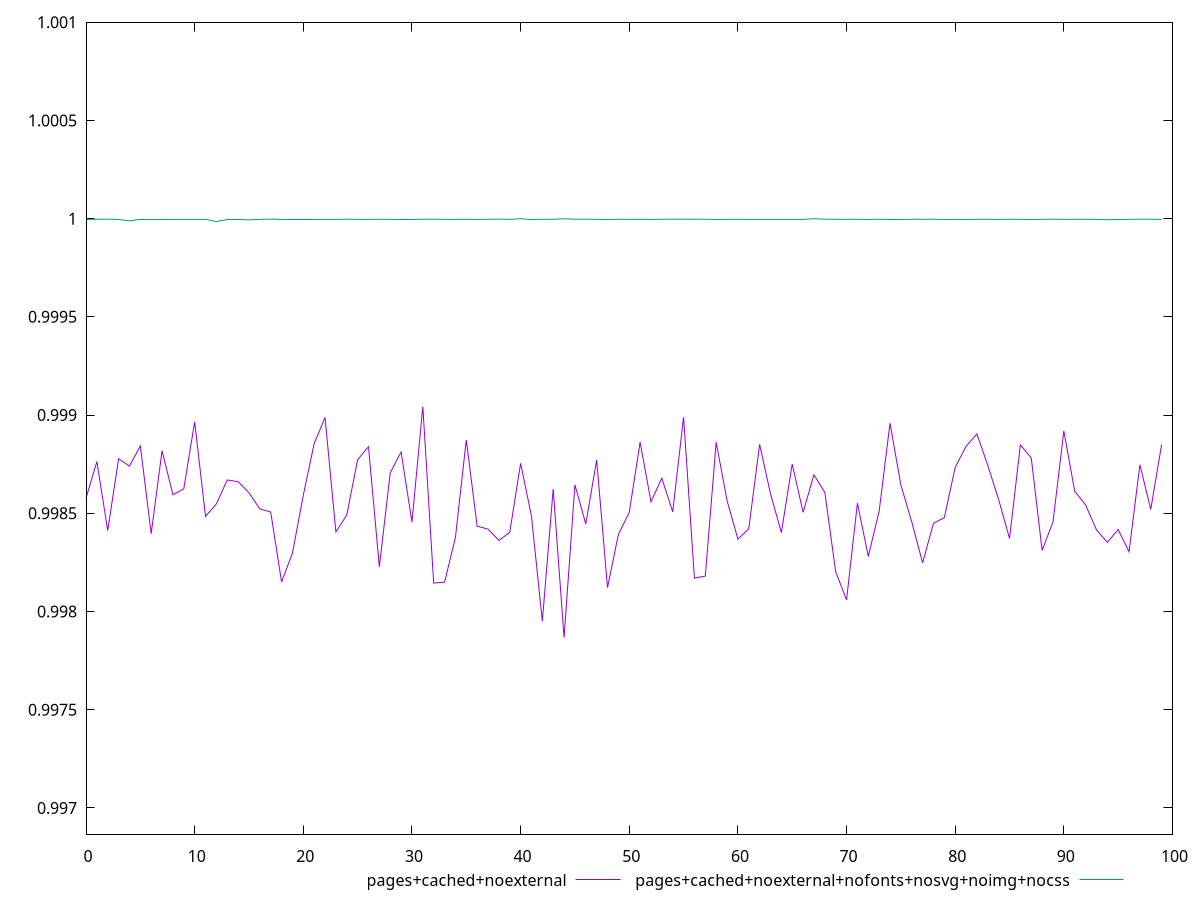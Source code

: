 $_pagesCachedNoexternal <<EOF
0.9985770031535031
0.9987631472191403
0.9984122784436921
0.998777320266471
0.9987403462973732
0.9988429495545448
0.9983962613583439
0.9988185838398493
0.9985945381021717
0.998624154700753
0.9989651454761084
0.9984843877230433
0.998547588609306
0.9986695941361373
0.9986608926677054
0.9986050401118411
0.9985220913028061
0.9985065974277756
0.9981507192640874
0.9982967322309337
0.9985921159770663
0.9988546433328331
0.998988275634463
0.9984048685307121
0.9984911614876777
0.9987728013485069
0.9988387251543851
0.9982276199322336
0.9987057329613022
0.9988118617333208
0.9984552882902911
0.9990427653865365
0.9981447713298366
0.9981492596803707
0.9983762482468642
0.9988732392778898
0.9984342159437959
0.9984196626339741
0.9983620572423351
0.9984021591299744
0.9987543282334074
0.9984853311285
0.9979501618043835
0.9986233186529334
0.9978667139511739
0.9986447257095986
0.9984458779111778
0.9987709595474197
0.9981219448237042
0.9983924613665667
0.9985043296447575
0.9988620513661473
0.9985586124224697
0.9986787396088742
0.998507130649694
0.9989893025493146
0.9981700299405648
0.998180298462847
0.9988618340010238
0.9985647048172377
0.9983686183782796
0.9984210529973376
0.9988509621725403
0.9985993729760105
0.9984018786512666
0.9987507174475088
0.9985049079515933
0.9986962064937371
0.9986063065135562
0.9982025446989222
0.9980588142362545
0.9985516321893725
0.9982804973300408
0.9985099720944972
0.9989586235044932
0.9986443950963391
0.9984567462672991
0.9982474821860117
0.9984488518174471
0.9984783124785861
0.9987337627788297
0.9988406367580546
0.9989038415431923
0.9987435112689367
0.9985700467033181
0.9983717019705458
0.9988476744060844
0.9987819410350325
0.9983117329082503
0.9984555161670148
0.9989191834771101
0.9986121208561531
0.9985426204350432
0.9984162291632885
0.9983521308504634
0.9984173433308772
0.9983041227593636
0.9987466312851482
0.9985199294355769
0.998849940072261
EOF
$_pagesCachedNoexternalNofontsNosvgNoimgNocss <<EOF
0.9999961686012819
0.9999965424702051
0.9999973938175503
0.9999957811670687
0.9999884777018588
0.9999960820505146
0.9999946166776812
0.9999959479896308
0.9999958317701065
0.9999961251594691
0.9999958845862875
0.9999963414647048
0.9999852465525103
0.9999961923554279
0.9999961978195073
0.9999936911890683
0.9999959012905164
0.9999976655779517
0.9999958470863496
0.9999964269571131
0.999996415887259
0.9999956937943689
0.9999963688676599
0.9999960584692129
0.9999971238071327
0.9999961843294853
0.9999960839169487
0.9999967928855427
0.9999962441783532
0.9999953729029183
0.9999956450534228
0.9999968900270451
0.9999969075030308
0.999996273268166
0.9999963223915557
0.9999965367534477
0.9999961620011946
0.9999965988702733
0.9999975261556497
0.9999962531770203
0.9999994199969998
0.9999953068066565
0.9999968130179151
0.9999965929003152
0.9999992905327117
0.9999968585462304
0.9999972491780194
0.9999962322722504
0.9999952183288449
0.9999969294594531
0.9999962210587929
0.9999966276009125
0.9999959770917501
0.9999968501682179
0.9999968064237653
0.9999968417713635
0.9999966922260053
0.9999969181927808
0.9999958900311503
0.9999962264881636
0.9999964692390935
0.9999958876983803
0.9999961912618189
0.9999959148448339
0.9999961887090362
0.9999961707991862
0.9999961930843535
0.9999994092269006
0.9999971921609362
0.9999964719744738
0.9999963786623465
0.9999966213439322
0.9999955685885984
0.9999970112227394
0.9999957224161482
0.9999951957702083
0.9999967843600821
0.9999966430367487
0.9999969753801963
0.999995760462506
0.9999961586975629
0.9999957476788097
0.9999967025717864
0.9999965892476608
0.9999960595948346
0.9999965919044639
0.9999963315853522
0.9999953028940674
0.9999966160673078
0.9999968588561657
0.9999963569441173
0.9999964431637254
0.9999965114372593
0.9999964138084478
0.9999945450874543
0.999995405870032
0.9999965182034435
0.9999971627113594
0.9999969654601402
0.9999962217830889
EOF
set key outside below
set terminal pngcairo
set output "report_00005_2020-11-02T22-26-11.212Z/mainthread-work-breakdown/mainthread-work-breakdown_pages+cached+noexternal_pages+cached+noexternal+nofonts+nosvg+noimg+nocss.png"
set yrange [0.9968667139511739:1.0009994199969998]
plot $_pagesCachedNoexternal title "pages+cached+noexternal" with line ,$_pagesCachedNoexternalNofontsNosvgNoimgNocss title "pages+cached+noexternal+nofonts+nosvg+noimg+nocss" with line ,